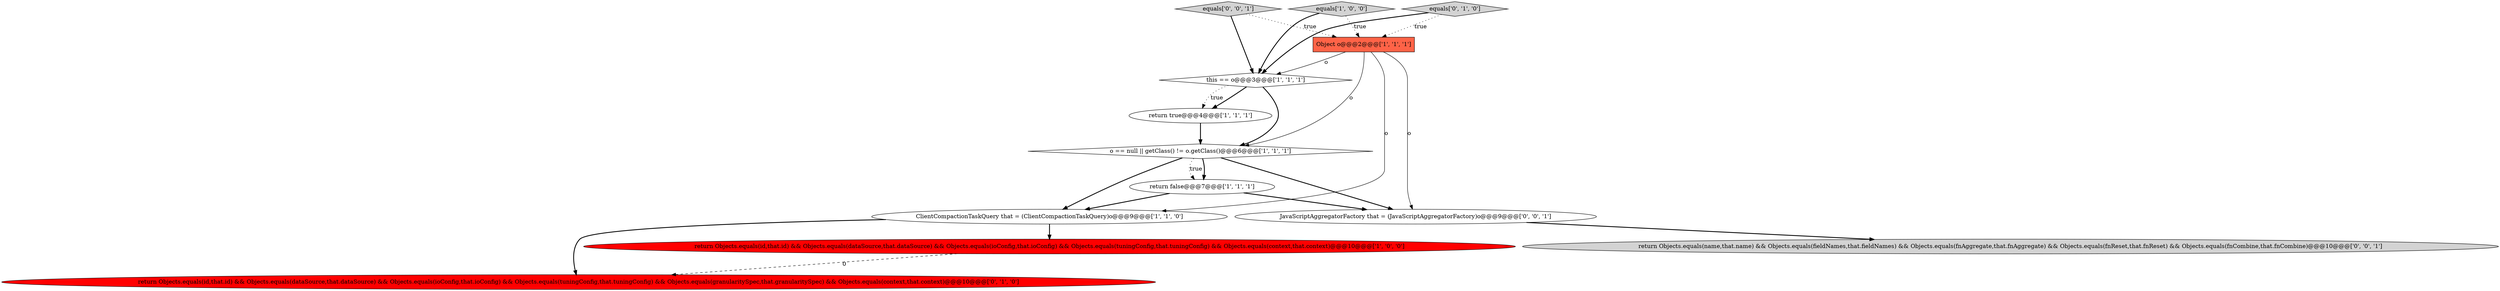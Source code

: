digraph {
9 [style = filled, label = "return Objects.equals(id,that.id) && Objects.equals(dataSource,that.dataSource) && Objects.equals(ioConfig,that.ioConfig) && Objects.equals(tuningConfig,that.tuningConfig) && Objects.equals(granularitySpec,that.granularitySpec) && Objects.equals(context,that.context)@@@10@@@['0', '1', '0']", fillcolor = red, shape = ellipse image = "AAA1AAABBB2BBB"];
6 [style = filled, label = "equals['1', '0', '0']", fillcolor = lightgray, shape = diamond image = "AAA0AAABBB1BBB"];
2 [style = filled, label = "return Objects.equals(id,that.id) && Objects.equals(dataSource,that.dataSource) && Objects.equals(ioConfig,that.ioConfig) && Objects.equals(tuningConfig,that.tuningConfig) && Objects.equals(context,that.context)@@@10@@@['1', '0', '0']", fillcolor = red, shape = ellipse image = "AAA1AAABBB1BBB"];
3 [style = filled, label = "return false@@@7@@@['1', '1', '1']", fillcolor = white, shape = ellipse image = "AAA0AAABBB1BBB"];
5 [style = filled, label = "o == null || getClass() != o.getClass()@@@6@@@['1', '1', '1']", fillcolor = white, shape = diamond image = "AAA0AAABBB1BBB"];
10 [style = filled, label = "JavaScriptAggregatorFactory that = (JavaScriptAggregatorFactory)o@@@9@@@['0', '0', '1']", fillcolor = white, shape = ellipse image = "AAA0AAABBB3BBB"];
11 [style = filled, label = "equals['0', '0', '1']", fillcolor = lightgray, shape = diamond image = "AAA0AAABBB3BBB"];
8 [style = filled, label = "equals['0', '1', '0']", fillcolor = lightgray, shape = diamond image = "AAA0AAABBB2BBB"];
1 [style = filled, label = "return true@@@4@@@['1', '1', '1']", fillcolor = white, shape = ellipse image = "AAA0AAABBB1BBB"];
7 [style = filled, label = "this == o@@@3@@@['1', '1', '1']", fillcolor = white, shape = diamond image = "AAA0AAABBB1BBB"];
12 [style = filled, label = "return Objects.equals(name,that.name) && Objects.equals(fieldNames,that.fieldNames) && Objects.equals(fnAggregate,that.fnAggregate) && Objects.equals(fnReset,that.fnReset) && Objects.equals(fnCombine,that.fnCombine)@@@10@@@['0', '0', '1']", fillcolor = lightgray, shape = ellipse image = "AAA0AAABBB3BBB"];
0 [style = filled, label = "Object o@@@2@@@['1', '1', '1']", fillcolor = tomato, shape = box image = "AAA0AAABBB1BBB"];
4 [style = filled, label = "ClientCompactionTaskQuery that = (ClientCompactionTaskQuery)o@@@9@@@['1', '1', '0']", fillcolor = white, shape = ellipse image = "AAA0AAABBB1BBB"];
1->5 [style = bold, label=""];
5->3 [style = bold, label=""];
4->9 [style = bold, label=""];
5->10 [style = bold, label=""];
7->1 [style = bold, label=""];
0->10 [style = solid, label="o"];
4->2 [style = bold, label=""];
5->3 [style = dotted, label="true"];
3->4 [style = bold, label=""];
8->7 [style = bold, label=""];
3->10 [style = bold, label=""];
7->5 [style = bold, label=""];
2->9 [style = dashed, label="0"];
10->12 [style = bold, label=""];
11->0 [style = dotted, label="true"];
5->4 [style = bold, label=""];
0->4 [style = solid, label="o"];
8->0 [style = dotted, label="true"];
6->0 [style = dotted, label="true"];
6->7 [style = bold, label=""];
7->1 [style = dotted, label="true"];
0->5 [style = solid, label="o"];
11->7 [style = bold, label=""];
0->7 [style = solid, label="o"];
}
